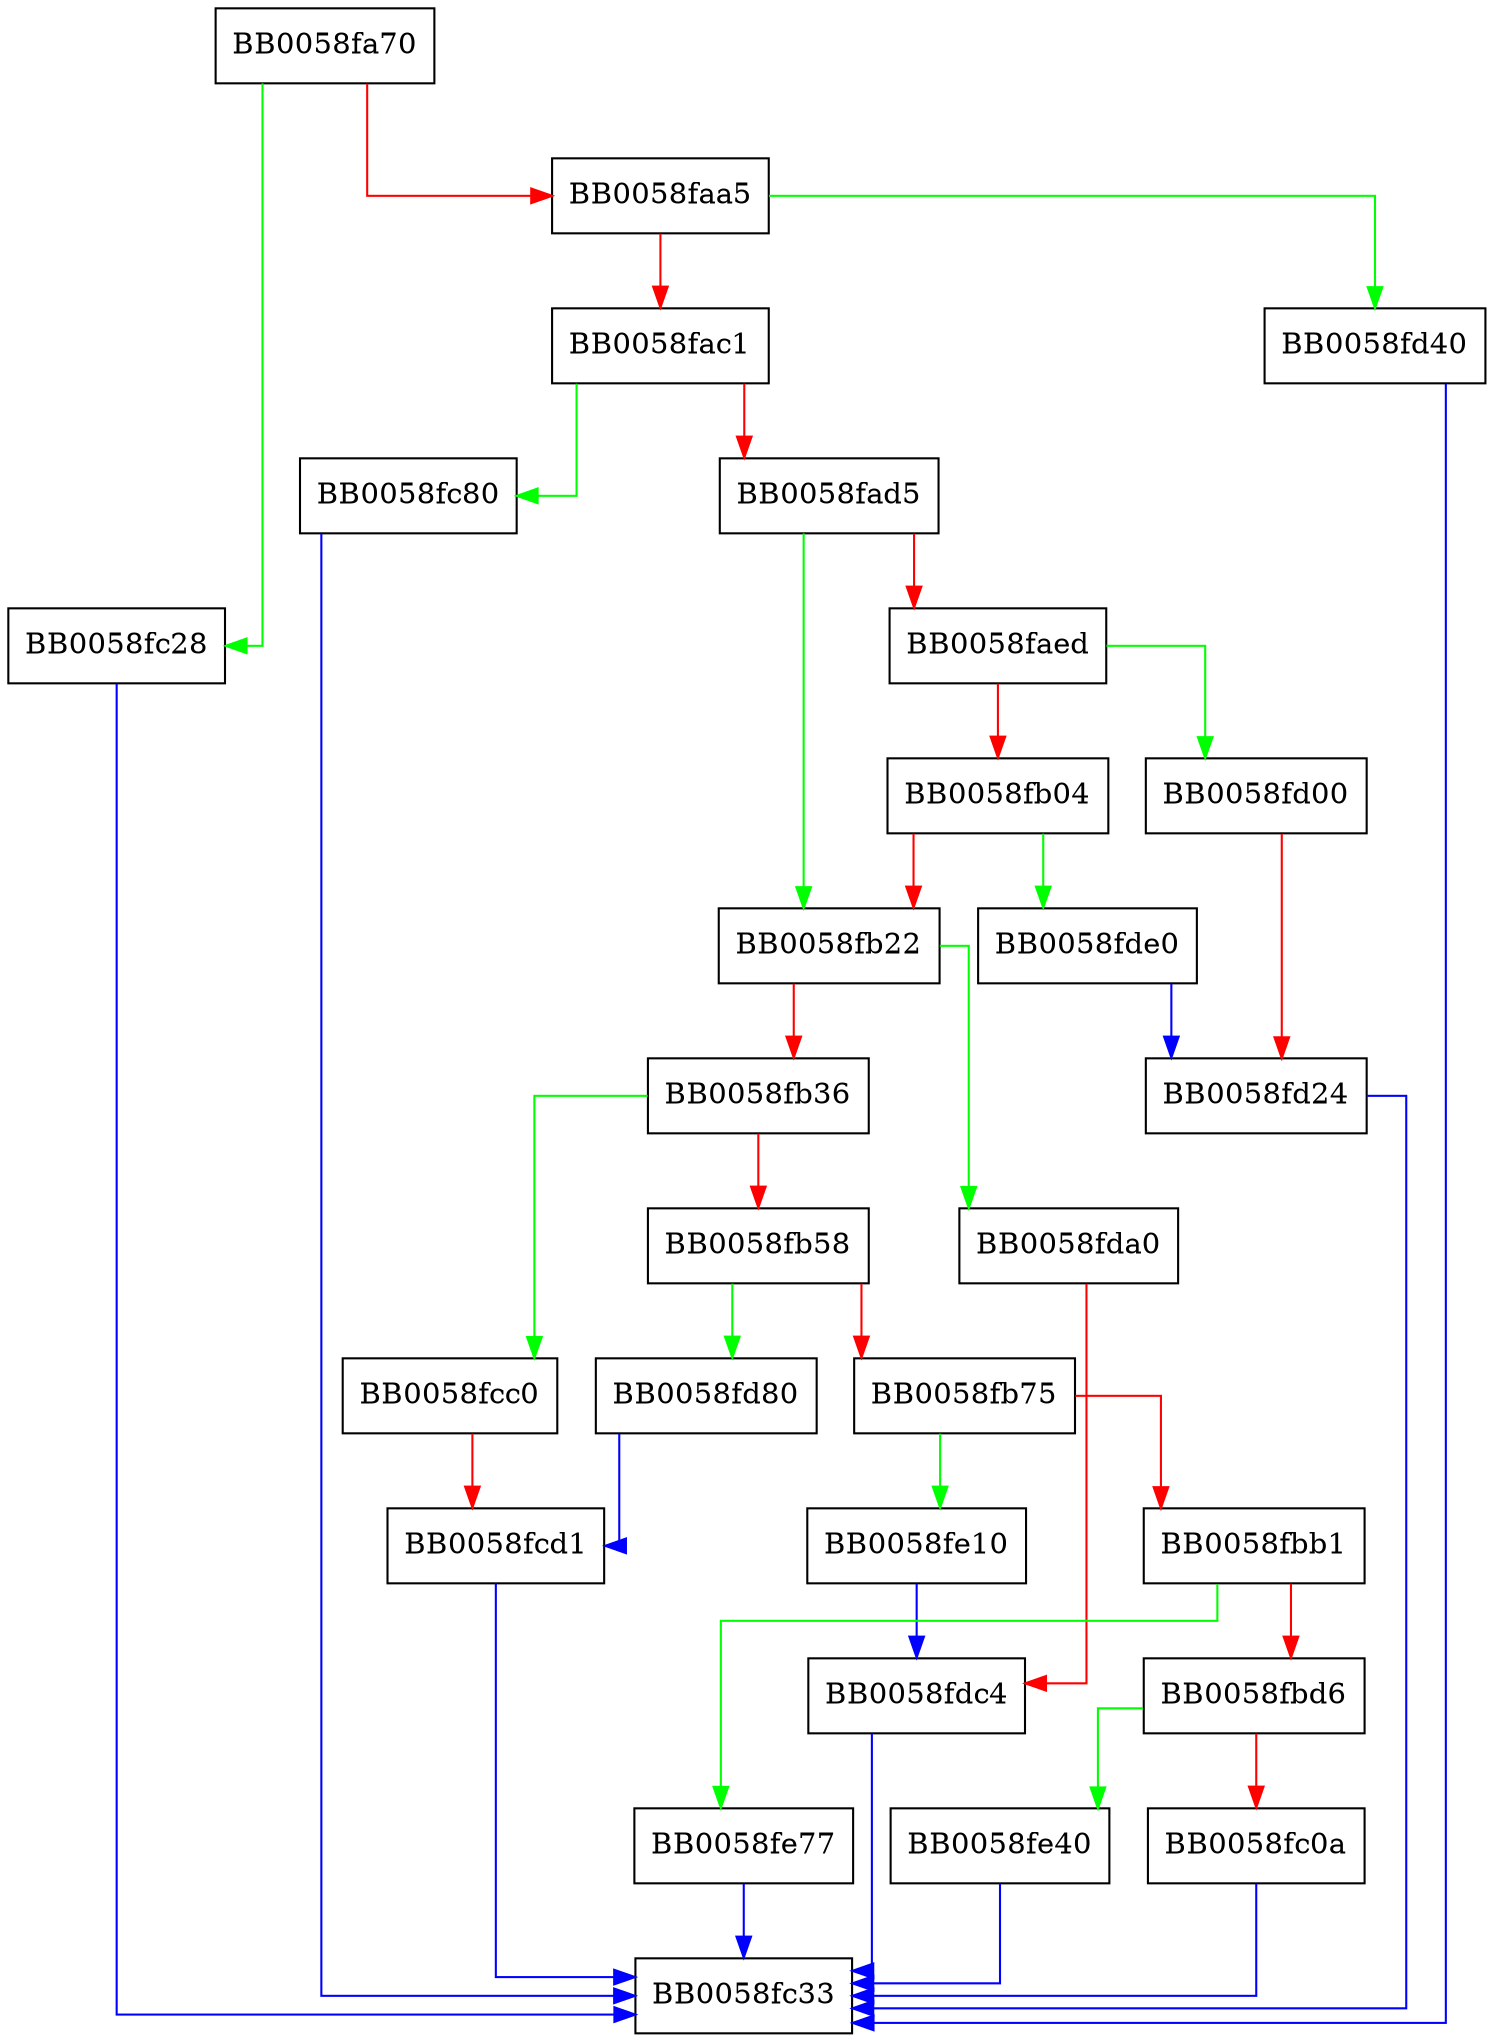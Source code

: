 digraph ossl_ecdh_simple_compute_key {
  node [shape="box"];
  graph [splines=ortho];
  BB0058fa70 -> BB0058fc28 [color="green"];
  BB0058fa70 -> BB0058faa5 [color="red"];
  BB0058faa5 -> BB0058fd40 [color="green"];
  BB0058faa5 -> BB0058fac1 [color="red"];
  BB0058fac1 -> BB0058fc80 [color="green"];
  BB0058fac1 -> BB0058fad5 [color="red"];
  BB0058fad5 -> BB0058fb22 [color="green"];
  BB0058fad5 -> BB0058faed [color="red"];
  BB0058faed -> BB0058fd00 [color="green"];
  BB0058faed -> BB0058fb04 [color="red"];
  BB0058fb04 -> BB0058fde0 [color="green"];
  BB0058fb04 -> BB0058fb22 [color="red"];
  BB0058fb22 -> BB0058fda0 [color="green"];
  BB0058fb22 -> BB0058fb36 [color="red"];
  BB0058fb36 -> BB0058fcc0 [color="green"];
  BB0058fb36 -> BB0058fb58 [color="red"];
  BB0058fb58 -> BB0058fd80 [color="green"];
  BB0058fb58 -> BB0058fb75 [color="red"];
  BB0058fb75 -> BB0058fe10 [color="green"];
  BB0058fb75 -> BB0058fbb1 [color="red"];
  BB0058fbb1 -> BB0058fe77 [color="green"];
  BB0058fbb1 -> BB0058fbd6 [color="red"];
  BB0058fbd6 -> BB0058fe40 [color="green"];
  BB0058fbd6 -> BB0058fc0a [color="red"];
  BB0058fc0a -> BB0058fc33 [color="blue"];
  BB0058fc28 -> BB0058fc33 [color="blue"];
  BB0058fc80 -> BB0058fc33 [color="blue"];
  BB0058fcc0 -> BB0058fcd1 [color="red"];
  BB0058fcd1 -> BB0058fc33 [color="blue"];
  BB0058fd00 -> BB0058fd24 [color="red"];
  BB0058fd24 -> BB0058fc33 [color="blue"];
  BB0058fd40 -> BB0058fc33 [color="blue"];
  BB0058fd80 -> BB0058fcd1 [color="blue"];
  BB0058fda0 -> BB0058fdc4 [color="red"];
  BB0058fdc4 -> BB0058fc33 [color="blue"];
  BB0058fde0 -> BB0058fd24 [color="blue"];
  BB0058fe10 -> BB0058fdc4 [color="blue"];
  BB0058fe40 -> BB0058fc33 [color="blue"];
  BB0058fe77 -> BB0058fc33 [color="blue"];
}